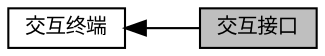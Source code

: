 digraph "交互接口"
{
  edge [fontname="Helvetica",fontsize="10",labelfontname="Helvetica",labelfontsize="10"];
  node [fontname="Helvetica",fontsize="10",shape=box];
  rankdir=LR;
  Node2 [label="交互终端",height=0.2,width=0.4,color="black", fillcolor="white", style="filled",URL="$group__shell.html",tooltip=" "];
  Node1 [label="交互接口",height=0.2,width=0.4,color="black", fillcolor="grey75", style="filled", fontcolor="black",tooltip=" "];
  Node2->Node1 [shape=plaintext, dir="back", style="solid"];
}
